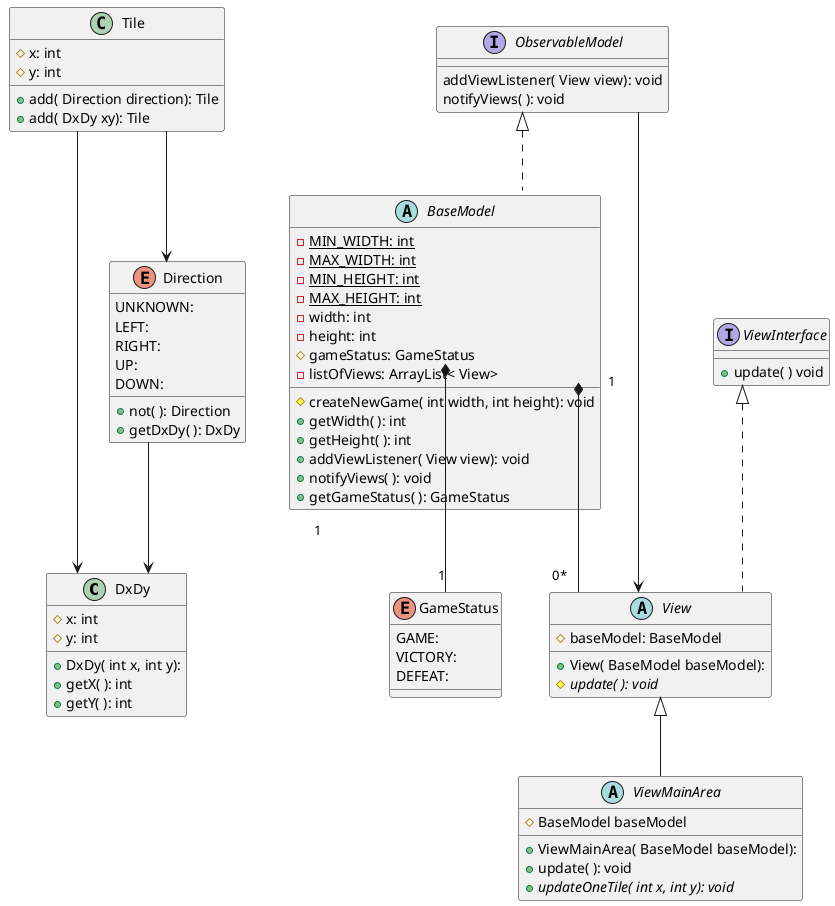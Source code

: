 @startuml
'https://plantuml.com/class-diagram

'!theme plain
top to bottom direction
skinparam linetype ortho

class DxDy {
    # x: int
    # y: int
    + DxDy( int x, int y):
    + getX( ): int
    + getY( ): int
}

enum Direction {
    UNKNOWN:
    LEFT:
    RIGHT:
    UP:
    DOWN:
    + not( ): Direction
    + getDxDy( ): DxDy
}
Direction --> DxDy

class Tile {
    # x: int
    # y: int

    + add( Direction direction): Tile
    + add( DxDy xy): Tile
}
Tile --> Direction
Tile --> DxDy

'-------------------------------------------
enum GameStatus {
    GAME:
    VICTORY:
    DEFEAT:
}

interface ObservableModel {
    addViewListener( View view): void
    notifyViews( ): void
}

abstract class BaseModel implements ObservableModel {
    - {static} MIN_WIDTH: int
    - {static} MAX_WIDTH: int
    - {static} MIN_HEIGHT: int
    - {static} MAX_HEIGHT: int
    - width: int
    - height: int
    # gameStatus: GameStatus
    - listOfViews: ArrayList< View>

    # createNewGame( int width, int height): void
    + getWidth( ): int
    + getHeight( ): int
    + addViewListener( View view): void
    + notifyViews( ): void
    + getGameStatus( ): GameStatus
}
BaseModel::gameStatus "1" *-- "1" GameStatus
BaseModel::listOfViews "1" *-- "0*" View

interface ViewInterface {
    + update( ) void
}

abstract class View implements ViewInterface{
    # baseModel: BaseModel
    + View( BaseModel baseModel):
    # {abstract} update( ): void
}
ObservableModel --> View

abstract class ViewMainArea extends View {
# BaseModel baseModel
    + ViewMainArea( BaseModel baseModel):
    + update( ): void
    + {abstract} updateOneTile( int x, int y): void
}


@enduml